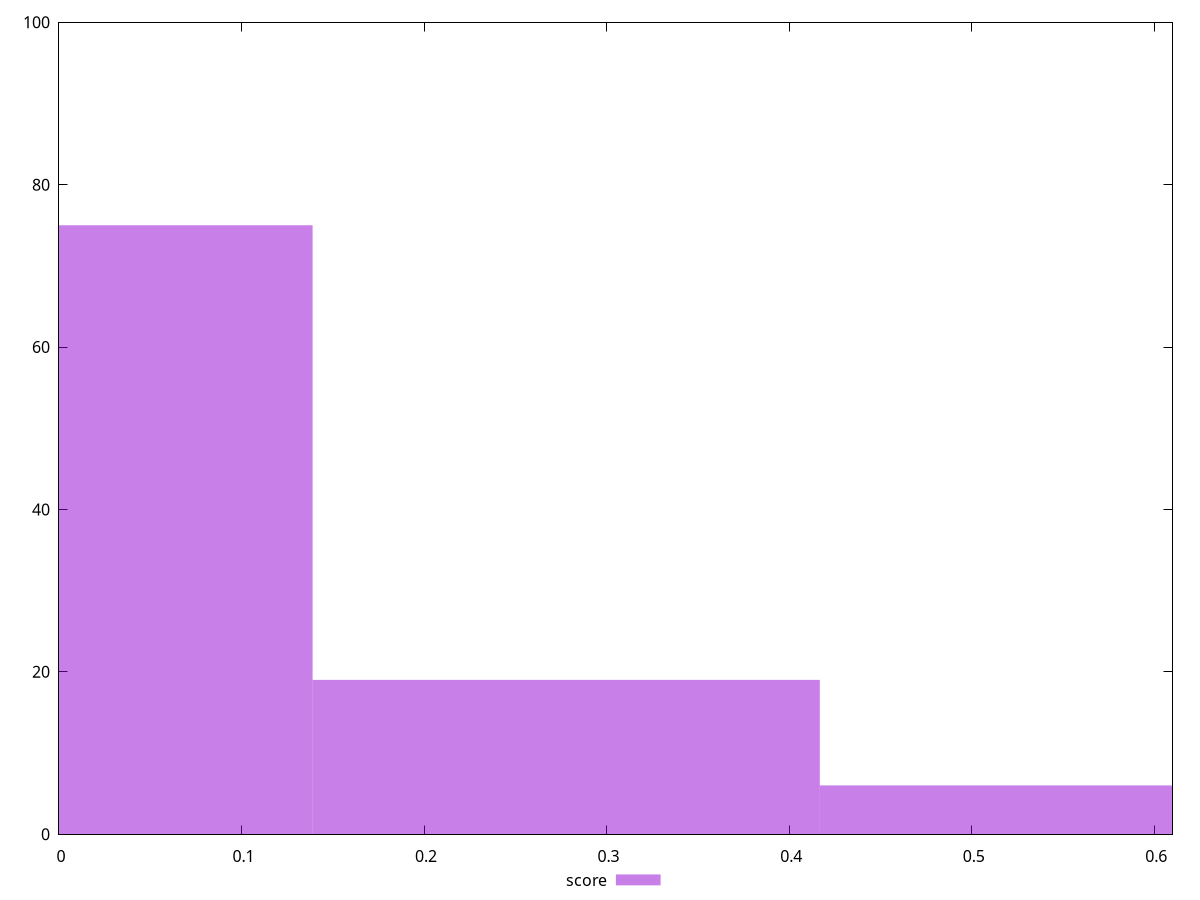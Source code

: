reset

$score <<EOF
0 75
0.277860799052058 19
0.555721598104116 6
EOF

set key outside below
set boxwidth 0.277860799052058
set xrange [0:0.61]
set yrange [0:100]
set trange [0:100]
set style fill transparent solid 0.5 noborder
set terminal svg size 640, 490 enhanced background rgb 'white'
set output "report_00015_2021-02-09T16-11-33.973Z/total-blocking-time/samples/pages/score/histogram.svg"

plot $score title "score" with boxes

reset
